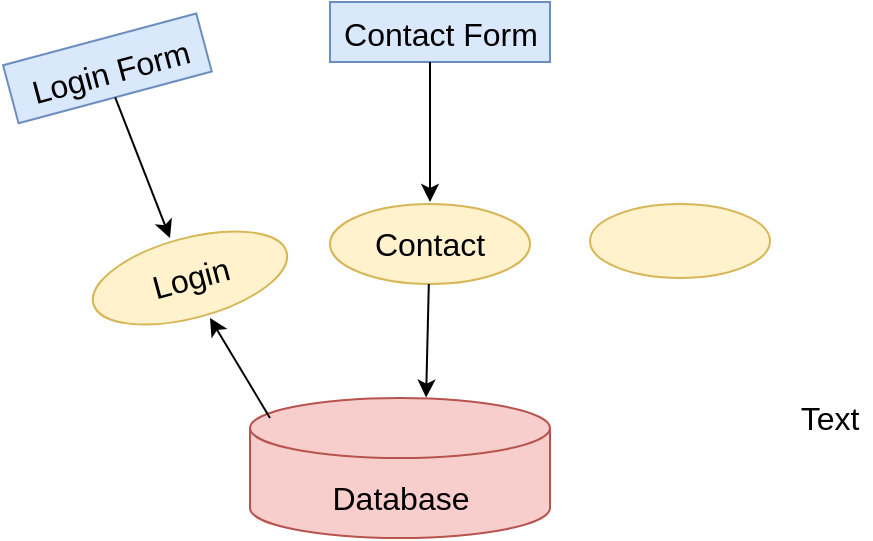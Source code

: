 <mxfile version="14.4.8" type="github">
  <diagram id="hxi2fCgUnI-i9y5NMtJ3" name="Page-1">
    <mxGraphModel dx="929" dy="559" grid="1" gridSize="10" guides="1" tooltips="1" connect="1" arrows="1" fold="1" page="1" pageScale="1" pageWidth="850" pageHeight="1100" math="0" shadow="0">
      <root>
        <mxCell id="0" />
        <mxCell id="1" parent="0" />
        <mxCell id="Qh9pc1T8GB9FEnfaFAYC-2" value="" style="shape=cylinder3;whiteSpace=wrap;html=1;boundedLbl=1;backgroundOutline=1;size=15;fillColor=#f8cecc;strokeColor=#b85450;" vertex="1" parent="1">
          <mxGeometry x="350" y="480" width="150" height="70" as="geometry" />
        </mxCell>
        <mxCell id="Qh9pc1T8GB9FEnfaFAYC-3" value="Database" style="text;html=1;align=center;verticalAlign=middle;resizable=0;points=[];autosize=1;fontSize=16;" vertex="1" parent="1">
          <mxGeometry x="385" y="520" width="80" height="20" as="geometry" />
        </mxCell>
        <mxCell id="Qh9pc1T8GB9FEnfaFAYC-5" value="" style="endArrow=classic;html=1;fontSize=16;" edge="1" parent="1">
          <mxGeometry width="50" height="50" relative="1" as="geometry">
            <mxPoint x="360" y="490" as="sourcePoint" />
            <mxPoint x="330" y="440" as="targetPoint" />
          </mxGeometry>
        </mxCell>
        <mxCell id="Qh9pc1T8GB9FEnfaFAYC-6" value="" style="ellipse;whiteSpace=wrap;html=1;fontSize=16;fillColor=#fff2cc;strokeColor=#d6b656;rotation=-15;" vertex="1" parent="1">
          <mxGeometry x="270" y="400" width="100" height="40" as="geometry" />
        </mxCell>
        <mxCell id="Qh9pc1T8GB9FEnfaFAYC-7" value="Login" style="text;html=1;align=center;verticalAlign=middle;resizable=0;points=[];autosize=1;fontSize=16;rotation=-15;" vertex="1" parent="1">
          <mxGeometry x="295" y="410" width="50" height="20" as="geometry" />
        </mxCell>
        <mxCell id="Qh9pc1T8GB9FEnfaFAYC-9" value="" style="rounded=0;whiteSpace=wrap;html=1;fontSize=16;fillColor=#dae8fc;strokeColor=#6c8ebf;rotation=-15;" vertex="1" parent="1">
          <mxGeometry x="228.71" y="300.17" width="100" height="30" as="geometry" />
        </mxCell>
        <mxCell id="Qh9pc1T8GB9FEnfaFAYC-10" value="Login Form" style="text;html=1;align=center;verticalAlign=middle;resizable=0;points=[];autosize=1;fontSize=16;rotation=-15;" vertex="1" parent="1">
          <mxGeometry x="230" y="307" width="100" height="20" as="geometry" />
        </mxCell>
        <mxCell id="Qh9pc1T8GB9FEnfaFAYC-11" value="" style="endArrow=classic;html=1;fontSize=16;exitX=0.5;exitY=1;exitDx=0;exitDy=0;" edge="1" parent="1" source="Qh9pc1T8GB9FEnfaFAYC-9">
          <mxGeometry width="50" height="50" relative="1" as="geometry">
            <mxPoint x="280" y="340" as="sourcePoint" />
            <mxPoint x="310" y="400" as="targetPoint" />
          </mxGeometry>
        </mxCell>
        <mxCell id="Qh9pc1T8GB9FEnfaFAYC-13" value="" style="rounded=0;whiteSpace=wrap;html=1;fontSize=16;fillColor=#dae8fc;strokeColor=#6c8ebf;" vertex="1" parent="1">
          <mxGeometry x="390" y="282" width="110" height="30" as="geometry" />
        </mxCell>
        <mxCell id="Qh9pc1T8GB9FEnfaFAYC-14" value="Contact Form" style="text;html=1;strokeColor=none;fillColor=none;align=center;verticalAlign=middle;whiteSpace=wrap;rounded=0;fontSize=16;" vertex="1" parent="1">
          <mxGeometry x="372.5" y="288" width="145" height="20" as="geometry" />
        </mxCell>
        <mxCell id="Qh9pc1T8GB9FEnfaFAYC-15" value="" style="endArrow=classic;html=1;fontSize=16;" edge="1" parent="1">
          <mxGeometry width="50" height="50" relative="1" as="geometry">
            <mxPoint x="440" y="312" as="sourcePoint" />
            <mxPoint x="440" y="382" as="targetPoint" />
          </mxGeometry>
        </mxCell>
        <mxCell id="Qh9pc1T8GB9FEnfaFAYC-16" value="" style="ellipse;whiteSpace=wrap;html=1;fontSize=16;fillColor=#fff2cc;strokeColor=#d6b656;" vertex="1" parent="1">
          <mxGeometry x="390" y="383" width="100" height="40" as="geometry" />
        </mxCell>
        <mxCell id="Qh9pc1T8GB9FEnfaFAYC-17" value="Contact" style="text;html=1;strokeColor=none;fillColor=none;align=center;verticalAlign=middle;whiteSpace=wrap;rounded=0;fontSize=16;" vertex="1" parent="1">
          <mxGeometry x="420" y="393" width="40" height="20" as="geometry" />
        </mxCell>
        <mxCell id="Qh9pc1T8GB9FEnfaFAYC-19" value="" style="endArrow=classic;html=1;fontSize=16;entryX=0.587;entryY=-0.003;entryDx=0;entryDy=0;entryPerimeter=0;" edge="1" parent="1" target="Qh9pc1T8GB9FEnfaFAYC-2">
          <mxGeometry width="50" height="50" relative="1" as="geometry">
            <mxPoint x="439.41" y="423" as="sourcePoint" />
            <mxPoint x="439.41" y="470" as="targetPoint" />
            <Array as="points" />
          </mxGeometry>
        </mxCell>
        <mxCell id="Qh9pc1T8GB9FEnfaFAYC-20" value="" style="ellipse;whiteSpace=wrap;html=1;fontSize=16;fillColor=#fff2cc;strokeColor=#d6b656;" vertex="1" parent="1">
          <mxGeometry x="520" y="383" width="90" height="37" as="geometry" />
        </mxCell>
        <mxCell id="Qh9pc1T8GB9FEnfaFAYC-21" value="Text" style="text;html=1;strokeColor=none;fillColor=none;align=center;verticalAlign=middle;whiteSpace=wrap;rounded=0;fontSize=16;" vertex="1" parent="1">
          <mxGeometry x="620" y="480" width="40" height="20" as="geometry" />
        </mxCell>
      </root>
    </mxGraphModel>
  </diagram>
</mxfile>
